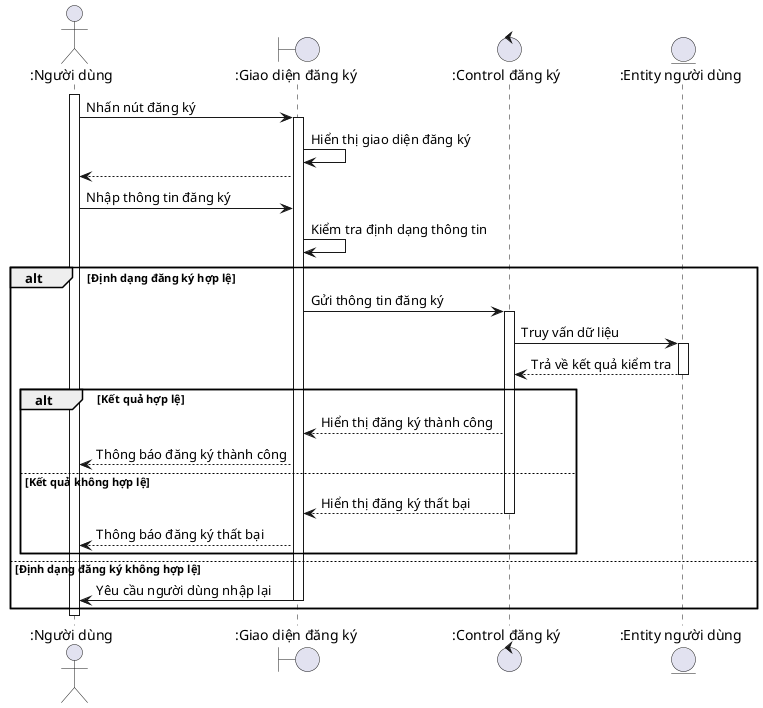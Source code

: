 @startuml

actor ":Người dùng" as User
boundary ":Giao diện đăng ký" as ClientApp
control ":Control đăng ký" as Control
entity ":Entity người dùng" as Entity

activate User
User -> ClientApp: Nhấn nút đăng ký
activate ClientApp
ClientApp -> ClientApp: Hiển thị giao diện đăng ký
ClientApp --> User
User -> ClientApp: Nhập thông tin đăng ký
ClientApp -> ClientApp: Kiểm tra định dạng thông tin
alt Định dạng đăng ký hợp lệ
  ClientApp -> Control: Gửi thông tin đăng ký
  activate Control
  Control -> Entity: Truy vấn dữ liệu
  activate Entity
  Entity --> Control: Trả về kết quả kiểm tra
  deactivate Entity
  alt Kết quả hợp lệ
    Control --> ClientApp: Hiển thị đăng ký thành công
    ClientApp --> User: Thông báo đăng ký thành công
  else Kết quả không hợp lệ
    Control --> ClientApp: Hiển thị đăng ký thất bại
    deactivate Control
    ClientApp --> User: Thông báo đăng ký thất bại 
  end

else Định dạng đăng ký không hợp lệ
  ClientApp -> User: Yêu cầu người dùng nhập lại
  deactivate ClientApp
end
deactivate User

@enduml
